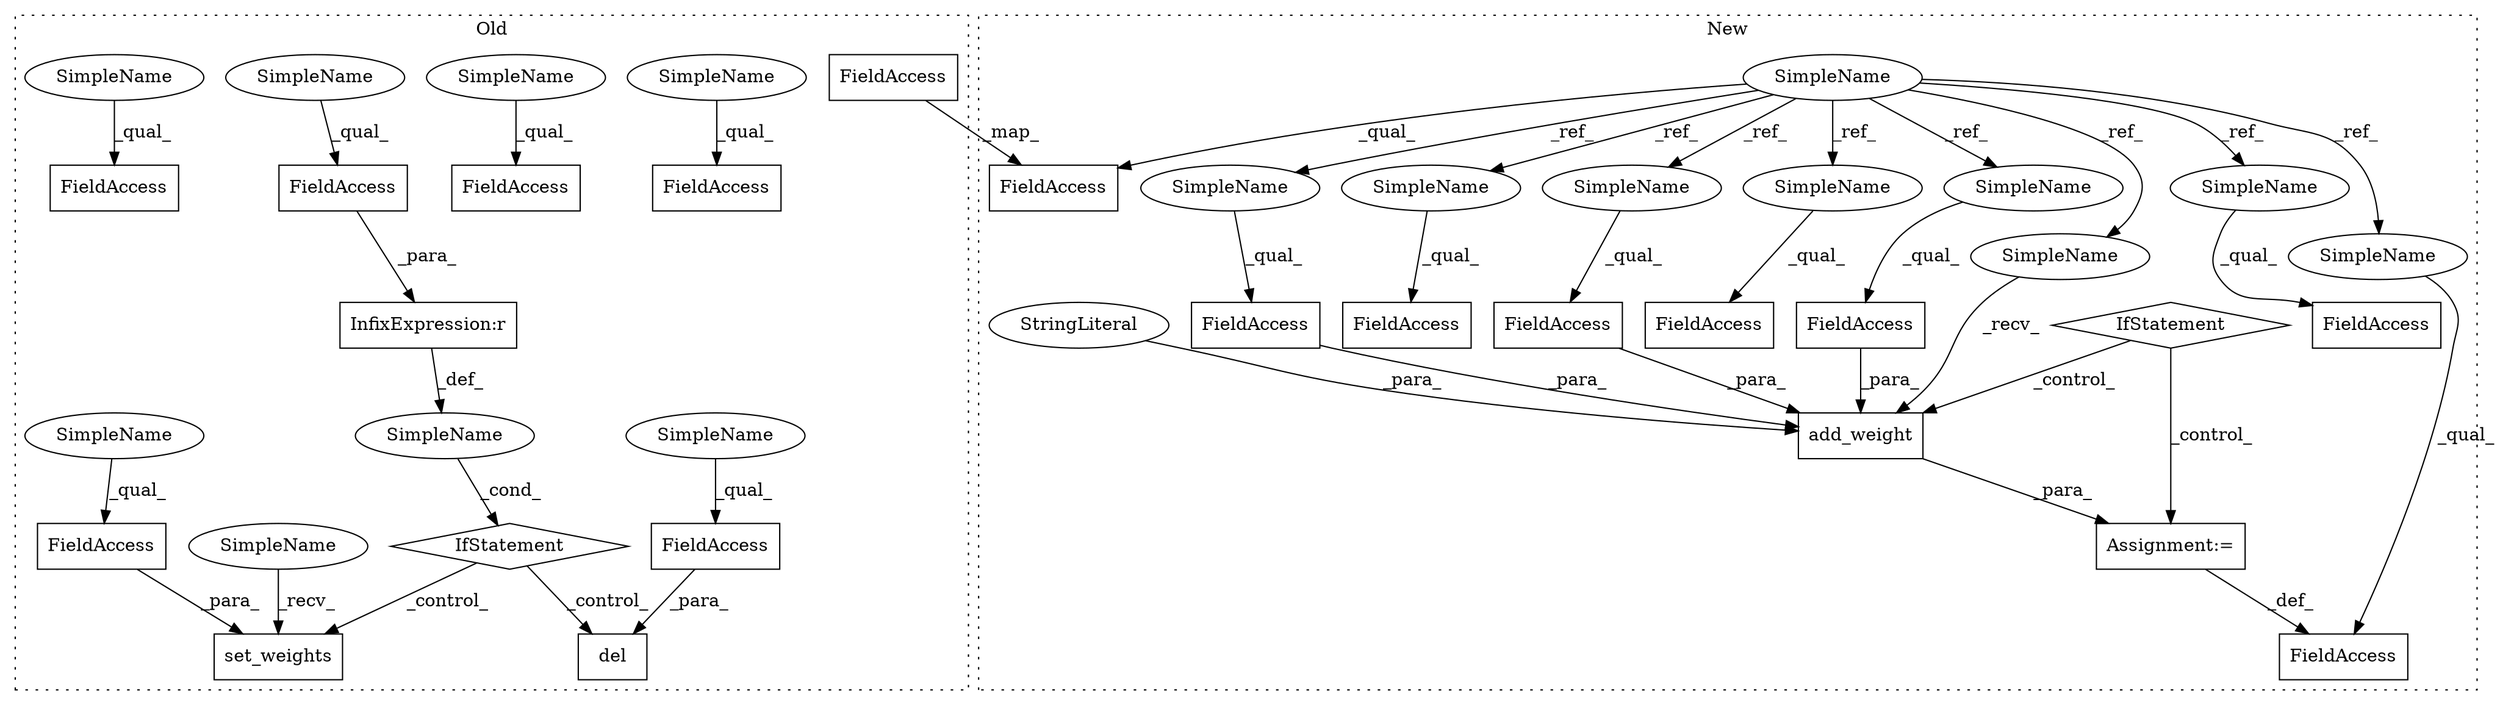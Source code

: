 digraph G {
subgraph cluster0 {
1 [label="set_weights" a="32" s="8470,8502" l="12,1" shape="box"];
3 [label="SimpleName" a="42" s="" l="" shape="ellipse"];
4 [label="del" a="32" s="8511,8535" l="4,1" shape="box"];
5 [label="FieldAccess" a="22" s="8515" l="20" shape="box"];
8 [label="InfixExpression:r" a="27" s="8447" l="4" shape="box"];
9 [label="FieldAccess" a="22" s="8482" l="20" shape="box"];
10 [label="FieldAccess" a="22" s="7925" l="11" shape="box"];
12 [label="FieldAccess" a="22" s="8427" l="20" shape="box"];
13 [label="FieldAccess" a="22" s="7905" l="12" shape="box"];
16 [label="IfStatement" a="25" s="8423,8455" l="4,2" shape="diamond"];
17 [label="FieldAccess" a="22" s="8330" l="9" shape="box"];
25 [label="FieldAccess" a="22" s="8192" l="17" shape="box"];
34 [label="SimpleName" a="42" s="8330" l="4" shape="ellipse"];
35 [label="SimpleName" a="42" s="8515" l="4" shape="ellipse"];
36 [label="SimpleName" a="42" s="7905" l="4" shape="ellipse"];
37 [label="SimpleName" a="42" s="8465" l="4" shape="ellipse"];
38 [label="SimpleName" a="42" s="8427" l="4" shape="ellipse"];
39 [label="SimpleName" a="42" s="8482" l="4" shape="ellipse"];
40 [label="SimpleName" a="42" s="7925" l="4" shape="ellipse"];
label = "Old";
style="dotted";
}
subgraph cluster1 {
2 [label="add_weight" a="32" s="14468,14600" l="11,1" shape="box"];
6 [label="SimpleName" a="42" s="13379" l="4" shape="ellipse"];
7 [label="StringLiteral" a="45" s="14529" l="18" shape="ellipse"];
11 [label="FieldAccess" a="22" s="14575" l="25" shape="box"];
14 [label="FieldAccess" a="22" s="14502" l="26" shape="box"];
15 [label="FieldAccess" a="22" s="14548" l="26" shape="box"];
18 [label="FieldAccess" a="22" s="14256" l="12" shape="box"];
19 [label="FieldAccess" a="22" s="14441" l="21" shape="box"];
20 [label="FieldAccess" a="22" s="14209" l="21" shape="box"];
21 [label="FieldAccess" a="22" s="14038" l="16" shape="box"];
22 [label="IfStatement" a="25" s="13796,13833" l="4,2" shape="diamond"];
23 [label="Assignment:=" a="7" s="14462" l="1" shape="box"];
24 [label="FieldAccess" a="22" s="14382" l="26" shape="box"];
26 [label="SimpleName" a="42" s="14256" l="4" shape="ellipse"];
27 [label="SimpleName" a="42" s="14502" l="4" shape="ellipse"];
28 [label="SimpleName" a="42" s="14209" l="4" shape="ellipse"];
29 [label="SimpleName" a="42" s="14548" l="4" shape="ellipse"];
30 [label="SimpleName" a="42" s="14441" l="4" shape="ellipse"];
31 [label="SimpleName" a="42" s="14575" l="4" shape="ellipse"];
32 [label="SimpleName" a="42" s="14038" l="4" shape="ellipse"];
33 [label="SimpleName" a="42" s="14463" l="4" shape="ellipse"];
label = "New";
style="dotted";
}
2 -> 23 [label="_para_"];
3 -> 16 [label="_cond_"];
5 -> 4 [label="_para_"];
6 -> 30 [label="_ref_"];
6 -> 26 [label="_ref_"];
6 -> 28 [label="_ref_"];
6 -> 33 [label="_ref_"];
6 -> 24 [label="_qual_"];
6 -> 32 [label="_ref_"];
6 -> 31 [label="_ref_"];
6 -> 29 [label="_ref_"];
6 -> 27 [label="_ref_"];
7 -> 2 [label="_para_"];
8 -> 3 [label="_def_"];
9 -> 1 [label="_para_"];
11 -> 2 [label="_para_"];
12 -> 8 [label="_para_"];
14 -> 2 [label="_para_"];
15 -> 2 [label="_para_"];
16 -> 1 [label="_control_"];
16 -> 4 [label="_control_"];
22 -> 23 [label="_control_"];
22 -> 2 [label="_control_"];
23 -> 19 [label="_def_"];
25 -> 24 [label="_map_"];
26 -> 18 [label="_qual_"];
27 -> 14 [label="_qual_"];
28 -> 20 [label="_qual_"];
29 -> 15 [label="_qual_"];
30 -> 19 [label="_qual_"];
31 -> 11 [label="_qual_"];
32 -> 21 [label="_qual_"];
33 -> 2 [label="_recv_"];
34 -> 17 [label="_qual_"];
35 -> 5 [label="_qual_"];
36 -> 13 [label="_qual_"];
37 -> 1 [label="_recv_"];
38 -> 12 [label="_qual_"];
39 -> 9 [label="_qual_"];
40 -> 10 [label="_qual_"];
}